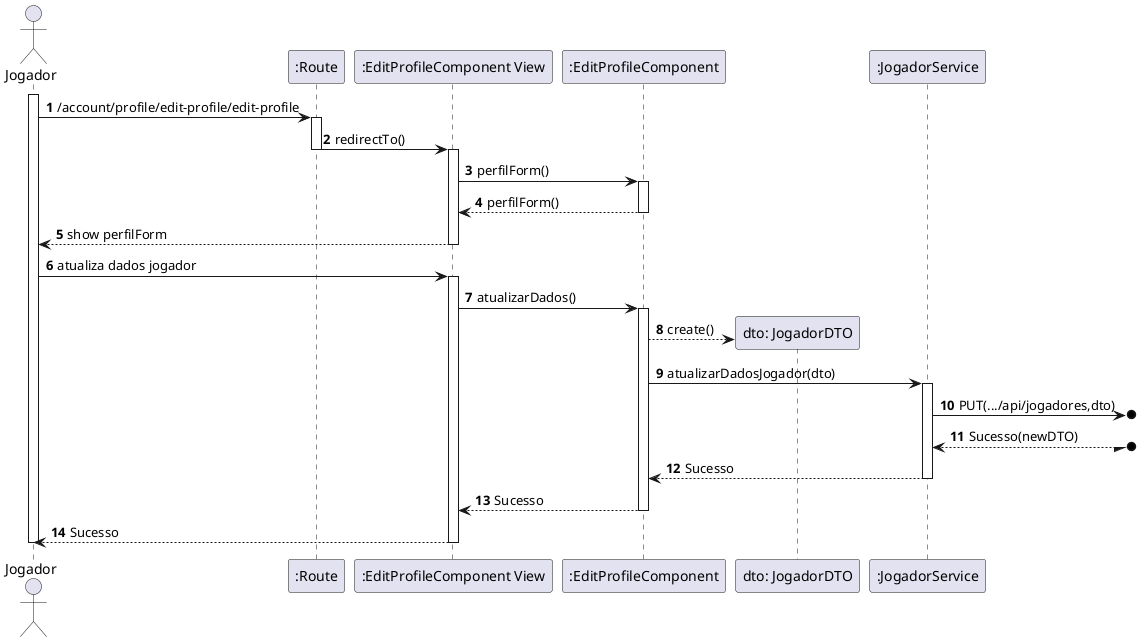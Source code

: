 ﻿@startuml
autonumber

participant "JogadorDto: \n dto" as DTOx

participant ":JogadoresController" as CONTROLLER
participant ":JogadorService" as SERVICE

participant "JogadorDto: \n dto" as DTOx

participant ":JogadorRepository" as REPO

participant "var: \njogador" as VAR
participant "IUnitOfWork: \n _unitOfWork" as UNIT

participant "JogadorDto: \n newdto" as DTO

?o-> CONTROLLER : PUT jogador/{utilizador} dados-jogador
activate CONTROLLER
    CONTROLLER -> SERVICE : UpdateAsync(dto)
    activate SERVICE
        SERVICE -> REPO : jogador = GetByIdAsync(dto.id)
        activate REPO
        deactivate REPO
        SERVICE -> VAR : changeFields(dto)
        activate VAR
        deactivate VAR
        SERVICE -> UNIT : CommitAsync()
        activate UNIT
        deactivate UNIT
        SERVICE -> DTO** : create(dto)
        SERVICE --> CONTROLLER : newdto
    deactivate SERVICE
        [o<--\ CONTROLLER : OK (newdto))
deactivate CONTROLLER

@enduml

@startuml
'https://plantuml.com/sequence-diagram

autonumber

actor "Jogador" as J

participant ":Route" as R
participant ":EditProfileComponent View" as CV
participant ":EditProfileComponent" as C
participant "dto: JogadorDTO" as DTO
participant ":JogadorService" as SERV

activate J
    J->R : /account/profile/edit-profile/edit-profile
    activate R
        R->CV : redirectTo()
    deactivate R
    activate CV
        CV->C : perfilForm()
        activate C
            C-->CV : perfilForm()
        deactivate C
        CV-->J : show perfilForm
    deactivate CV
    J->CV : atualiza dados jogador
    activate CV
        CV->C : atualizarDados()
        activate C
            C-->DTO ** : create()
            C->SERV : atualizarDadosJogador(dto)
            activate SERV
                SERV->o] : PUT(.../api/jogadores,dto)
                SERV<--/o] : Sucesso(newDTO)
                SERV-->C : Sucesso
            deactivate SERV
            C-->CV : Sucesso
        deactivate C
        CV-->J : Sucesso
    deactivate CV
deactivate J             

@enduml